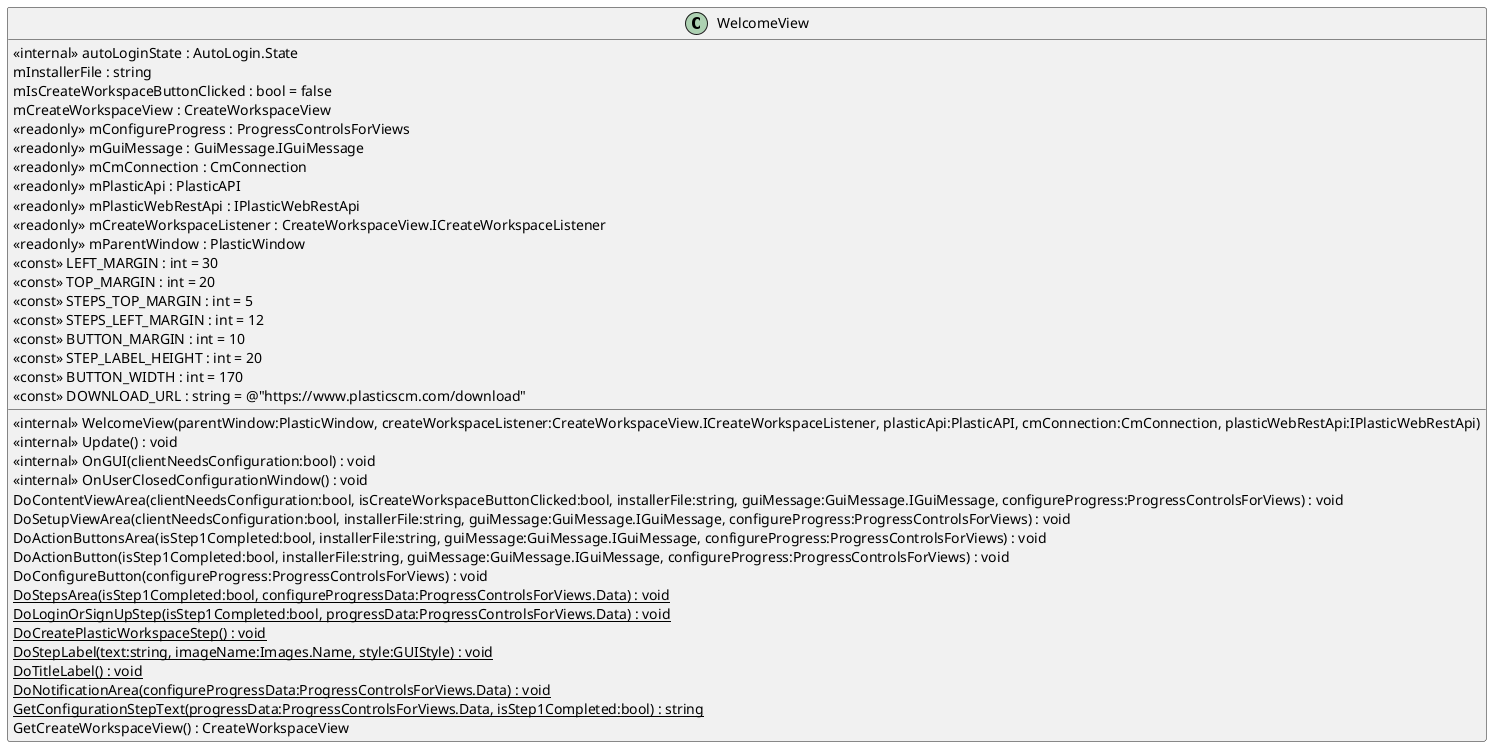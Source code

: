 @startuml
class WelcomeView {
    <<internal>> WelcomeView(parentWindow:PlasticWindow, createWorkspaceListener:CreateWorkspaceView.ICreateWorkspaceListener, plasticApi:PlasticAPI, cmConnection:CmConnection, plasticWebRestApi:IPlasticWebRestApi)
    <<internal>> Update() : void
    <<internal>> OnGUI(clientNeedsConfiguration:bool) : void
    <<internal>> OnUserClosedConfigurationWindow() : void
    DoContentViewArea(clientNeedsConfiguration:bool, isCreateWorkspaceButtonClicked:bool, installerFile:string, guiMessage:GuiMessage.IGuiMessage, configureProgress:ProgressControlsForViews) : void
    DoSetupViewArea(clientNeedsConfiguration:bool, installerFile:string, guiMessage:GuiMessage.IGuiMessage, configureProgress:ProgressControlsForViews) : void
    DoActionButtonsArea(isStep1Completed:bool, installerFile:string, guiMessage:GuiMessage.IGuiMessage, configureProgress:ProgressControlsForViews) : void
    DoActionButton(isStep1Completed:bool, installerFile:string, guiMessage:GuiMessage.IGuiMessage, configureProgress:ProgressControlsForViews) : void
    DoConfigureButton(configureProgress:ProgressControlsForViews) : void
    {static} DoStepsArea(isStep1Completed:bool, configureProgressData:ProgressControlsForViews.Data) : void
    {static} DoLoginOrSignUpStep(isStep1Completed:bool, progressData:ProgressControlsForViews.Data) : void
    {static} DoCreatePlasticWorkspaceStep() : void
    {static} DoStepLabel(text:string, imageName:Images.Name, style:GUIStyle) : void
    {static} DoTitleLabel() : void
    {static} DoNotificationArea(configureProgressData:ProgressControlsForViews.Data) : void
    {static} GetConfigurationStepText(progressData:ProgressControlsForViews.Data, isStep1Completed:bool) : string
    GetCreateWorkspaceView() : CreateWorkspaceView
    <<internal>> autoLoginState : AutoLogin.State
    mInstallerFile : string
    mIsCreateWorkspaceButtonClicked : bool = false
    mCreateWorkspaceView : CreateWorkspaceView
    <<readonly>> mConfigureProgress : ProgressControlsForViews
    <<readonly>> mGuiMessage : GuiMessage.IGuiMessage
    <<readonly>> mCmConnection : CmConnection
    <<readonly>> mPlasticApi : PlasticAPI
    <<readonly>> mPlasticWebRestApi : IPlasticWebRestApi
    <<readonly>> mCreateWorkspaceListener : CreateWorkspaceView.ICreateWorkspaceListener
    <<readonly>> mParentWindow : PlasticWindow
    <<const>> LEFT_MARGIN : int = 30
    <<const>> TOP_MARGIN : int = 20
    <<const>> STEPS_TOP_MARGIN : int = 5
    <<const>> STEPS_LEFT_MARGIN : int = 12
    <<const>> BUTTON_MARGIN : int = 10
    <<const>> STEP_LABEL_HEIGHT : int = 20
    <<const>> BUTTON_WIDTH : int = 170
    <<const>> DOWNLOAD_URL : string = @"https://www.plasticscm.com/download"
}
@enduml
